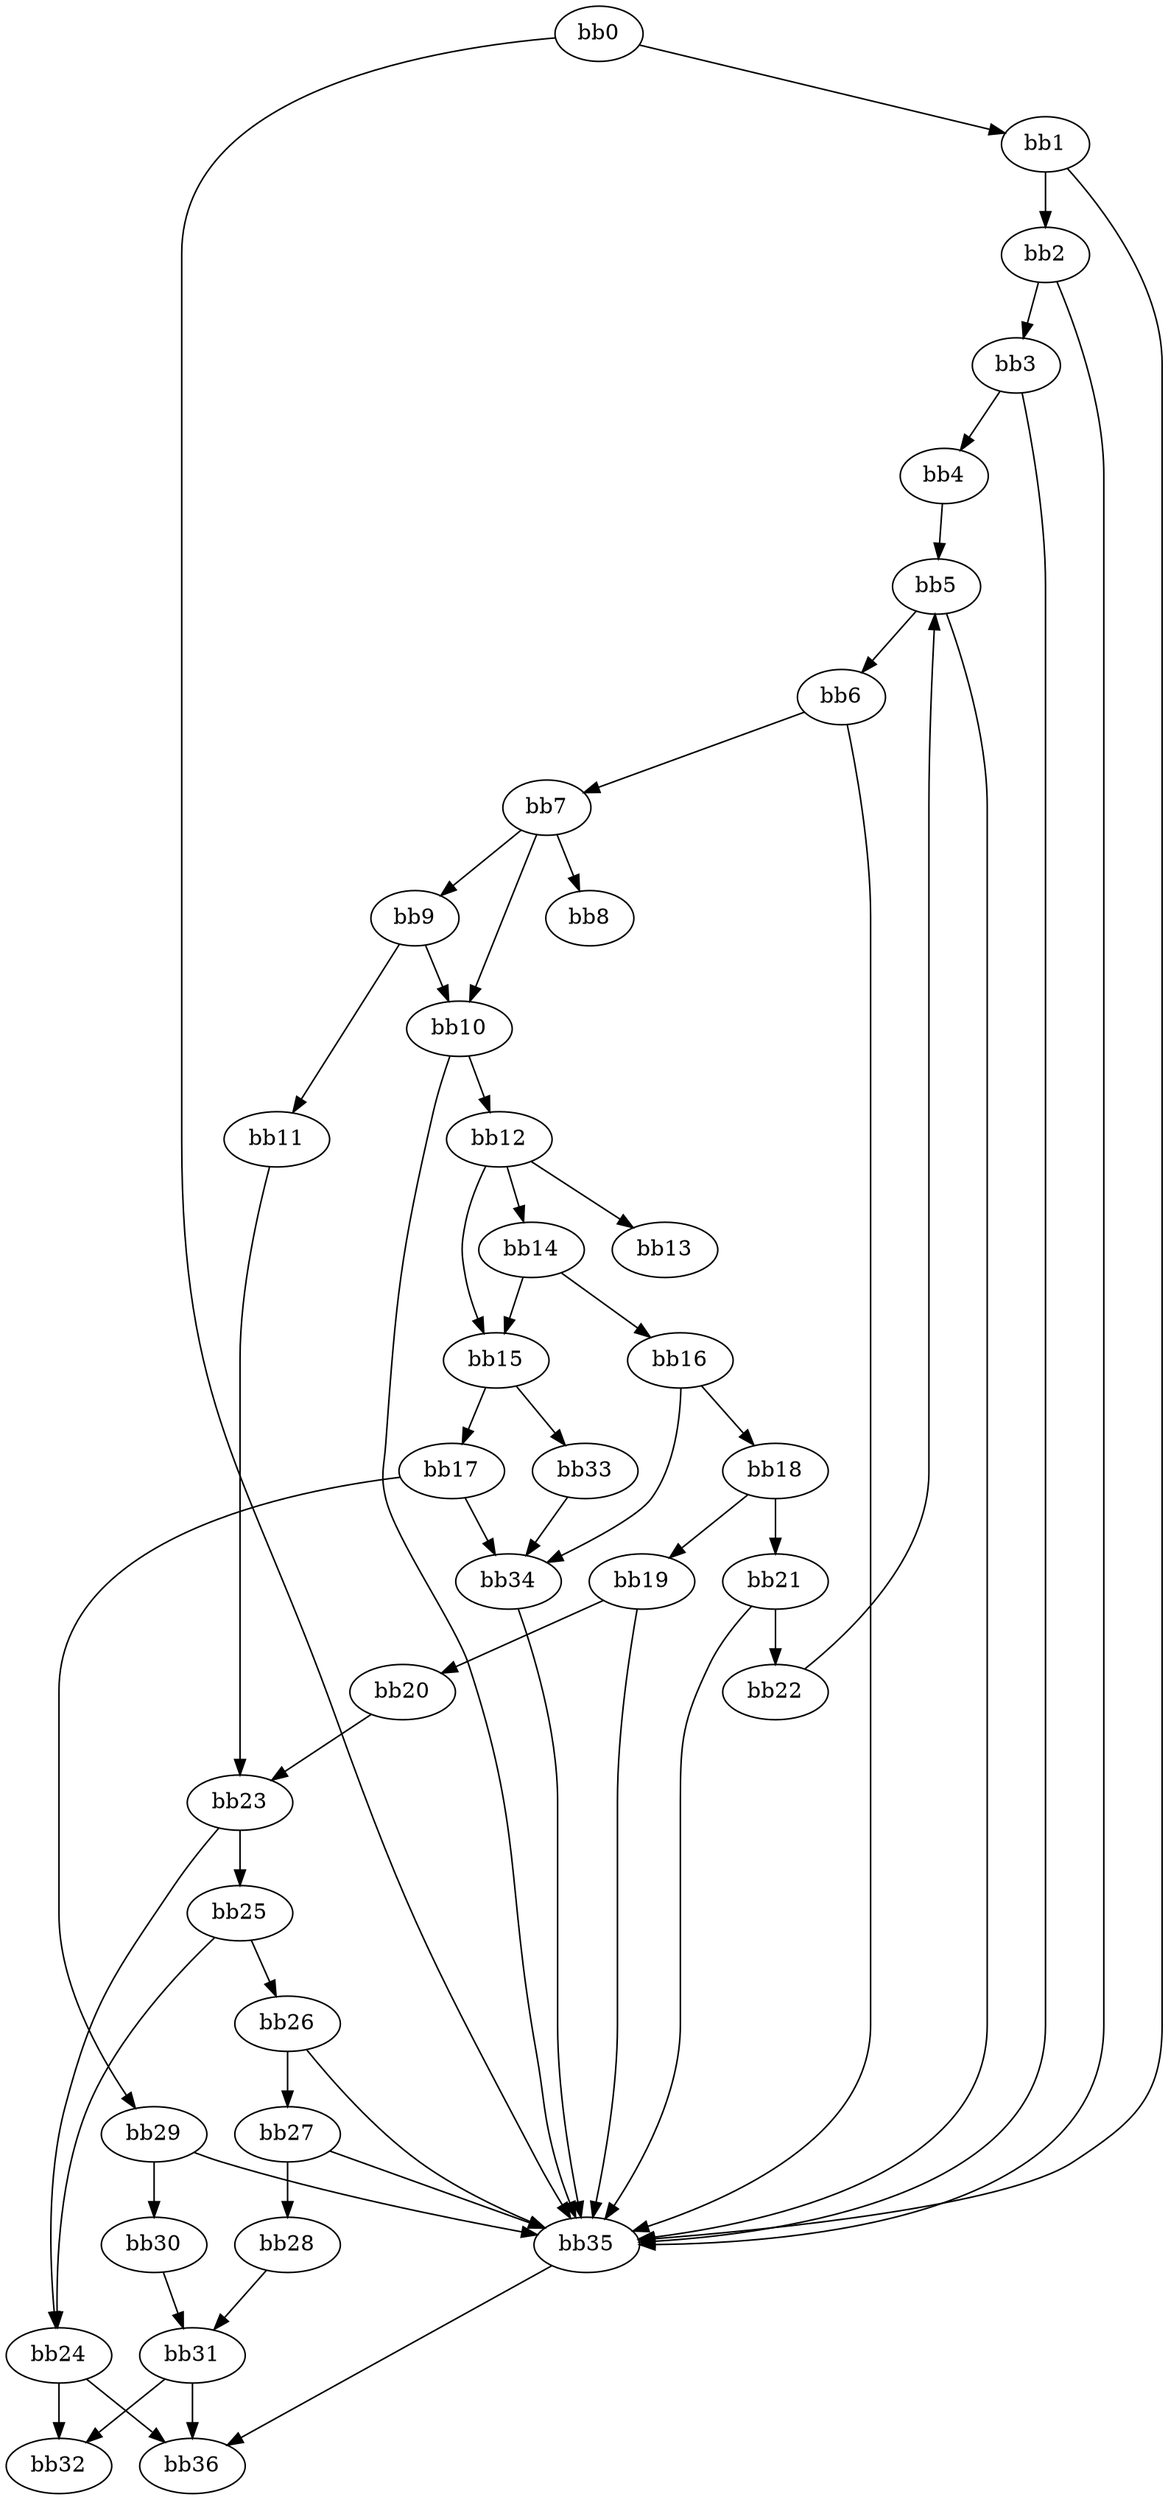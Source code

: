 digraph {
    0 [ label = "bb0\l" ]
    1 [ label = "bb1\l" ]
    2 [ label = "bb2\l" ]
    3 [ label = "bb3\l" ]
    4 [ label = "bb4\l" ]
    5 [ label = "bb5\l" ]
    6 [ label = "bb6\l" ]
    7 [ label = "bb7\l" ]
    8 [ label = "bb8\l" ]
    9 [ label = "bb9\l" ]
    10 [ label = "bb10\l" ]
    11 [ label = "bb11\l" ]
    12 [ label = "bb12\l" ]
    13 [ label = "bb13\l" ]
    14 [ label = "bb14\l" ]
    15 [ label = "bb15\l" ]
    16 [ label = "bb16\l" ]
    17 [ label = "bb17\l" ]
    18 [ label = "bb18\l" ]
    19 [ label = "bb19\l" ]
    20 [ label = "bb20\l" ]
    21 [ label = "bb21\l" ]
    22 [ label = "bb22\l" ]
    23 [ label = "bb23\l" ]
    24 [ label = "bb24\l" ]
    25 [ label = "bb25\l" ]
    26 [ label = "bb26\l" ]
    27 [ label = "bb27\l" ]
    28 [ label = "bb28\l" ]
    29 [ label = "bb29\l" ]
    30 [ label = "bb30\l" ]
    31 [ label = "bb31\l" ]
    32 [ label = "bb32\l" ]
    33 [ label = "bb33\l" ]
    34 [ label = "bb34\l" ]
    35 [ label = "bb35\l" ]
    36 [ label = "bb36\l" ]
    0 -> 1 [ ]
    0 -> 35 [ ]
    1 -> 2 [ ]
    1 -> 35 [ ]
    2 -> 3 [ ]
    2 -> 35 [ ]
    3 -> 4 [ ]
    3 -> 35 [ ]
    4 -> 5 [ ]
    5 -> 6 [ ]
    5 -> 35 [ ]
    6 -> 7 [ ]
    6 -> 35 [ ]
    7 -> 8 [ ]
    7 -> 9 [ ]
    7 -> 10 [ ]
    9 -> 10 [ ]
    9 -> 11 [ ]
    10 -> 12 [ ]
    10 -> 35 [ ]
    11 -> 23 [ ]
    12 -> 13 [ ]
    12 -> 14 [ ]
    12 -> 15 [ ]
    14 -> 15 [ ]
    14 -> 16 [ ]
    15 -> 17 [ ]
    15 -> 33 [ ]
    16 -> 18 [ ]
    16 -> 34 [ ]
    17 -> 29 [ ]
    17 -> 34 [ ]
    18 -> 19 [ ]
    18 -> 21 [ ]
    19 -> 20 [ ]
    19 -> 35 [ ]
    20 -> 23 [ ]
    21 -> 22 [ ]
    21 -> 35 [ ]
    22 -> 5 [ ]
    23 -> 24 [ ]
    23 -> 25 [ ]
    24 -> 32 [ ]
    24 -> 36 [ ]
    25 -> 24 [ ]
    25 -> 26 [ ]
    26 -> 27 [ ]
    26 -> 35 [ ]
    27 -> 28 [ ]
    27 -> 35 [ ]
    28 -> 31 [ ]
    29 -> 30 [ ]
    29 -> 35 [ ]
    30 -> 31 [ ]
    31 -> 32 [ ]
    31 -> 36 [ ]
    33 -> 34 [ ]
    34 -> 35 [ ]
    35 -> 36 [ ]
}


